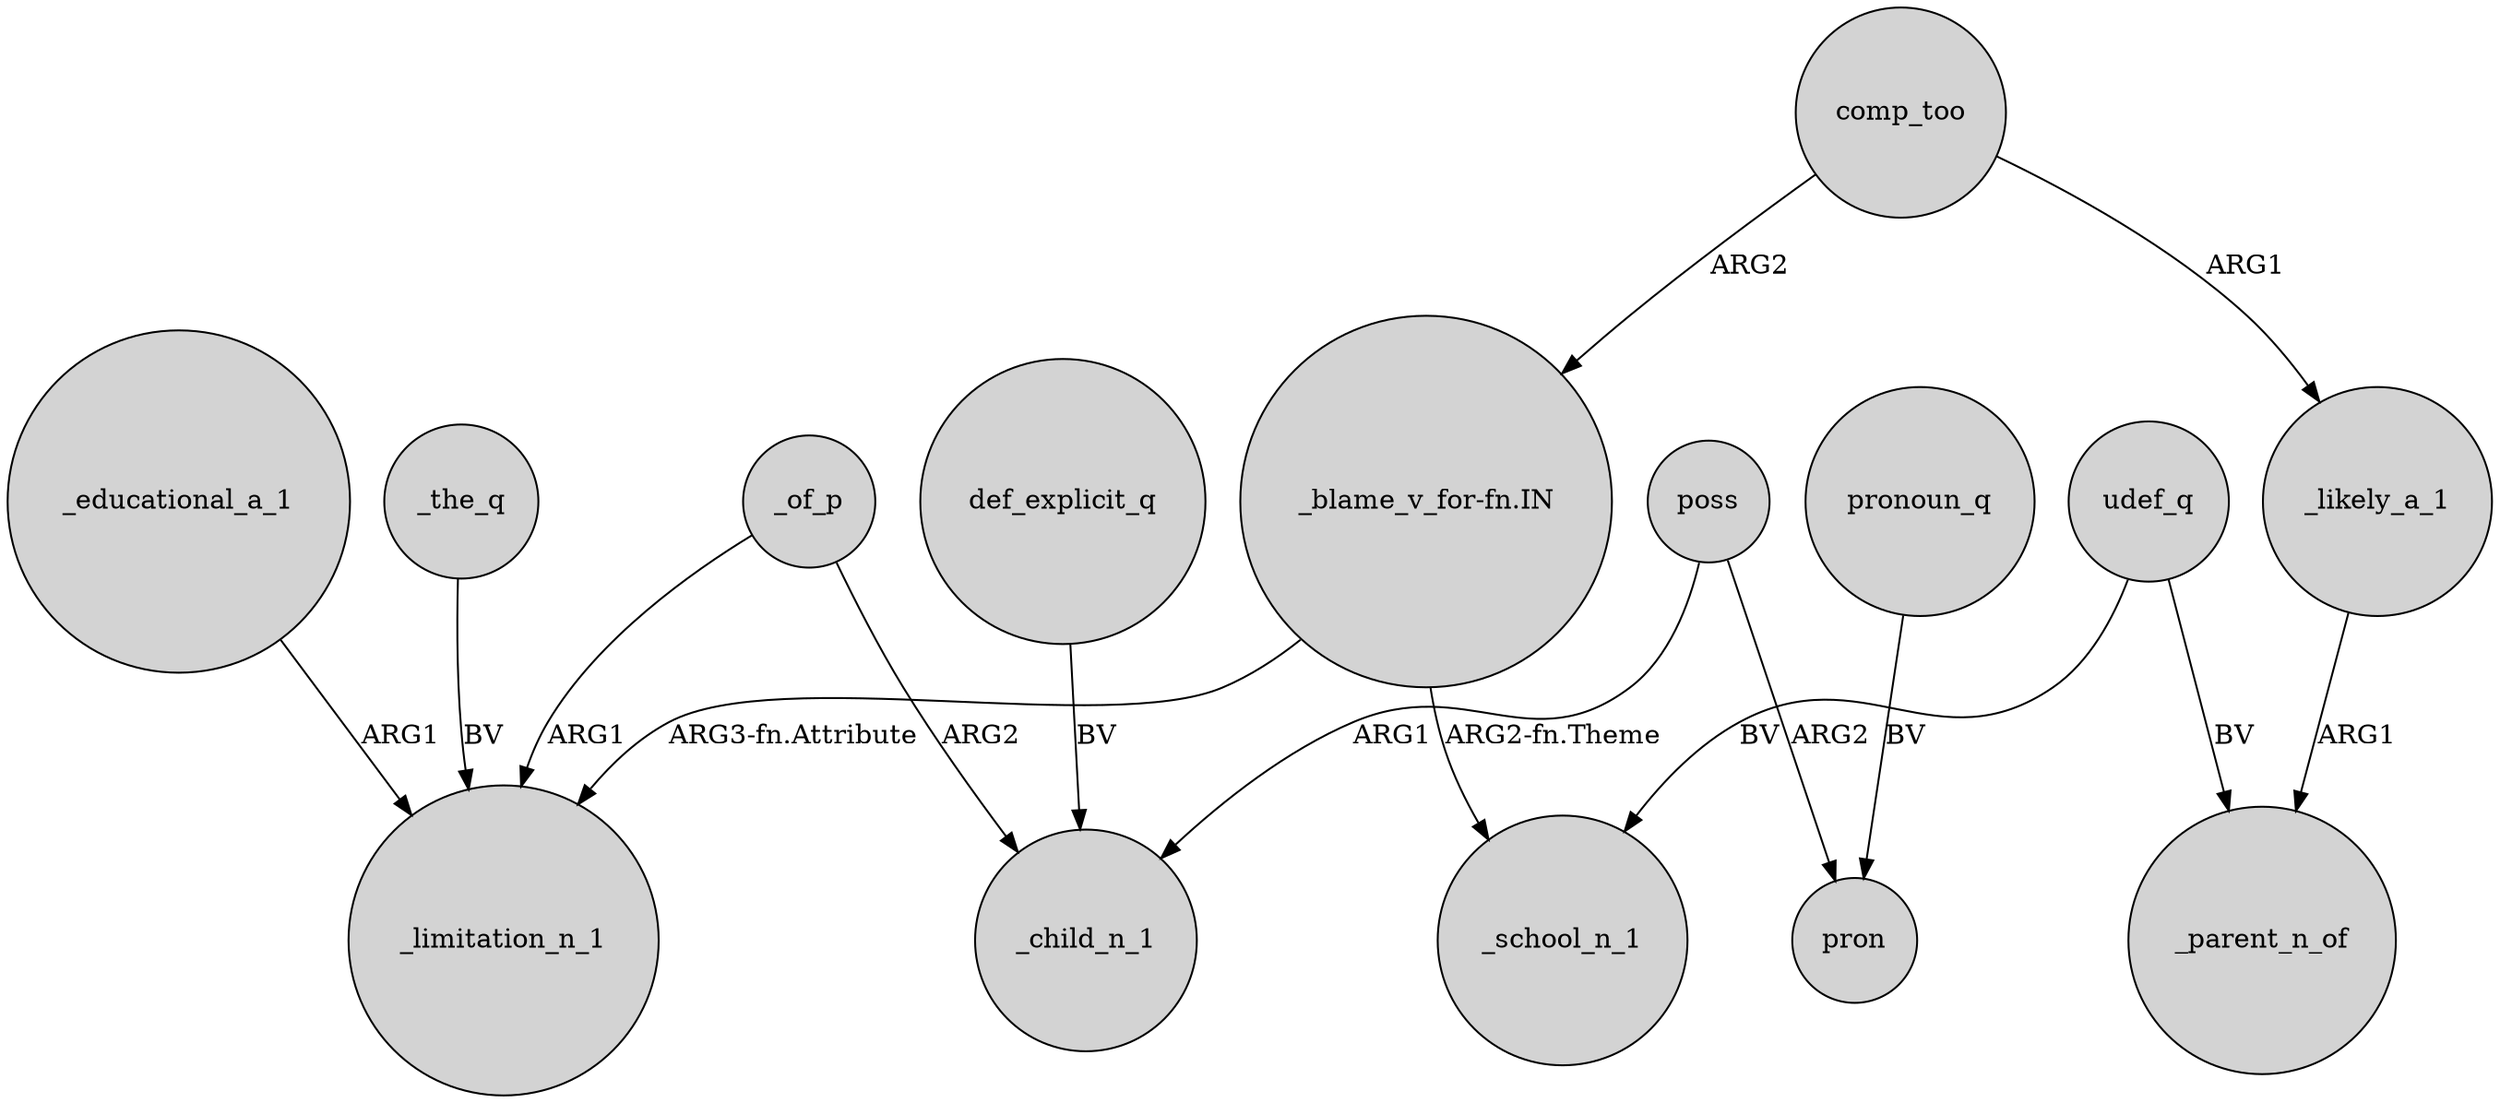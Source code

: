 digraph {
	node [shape=circle style=filled]
	comp_too -> "_blame_v_for-fn.IN" [label=ARG2]
	udef_q -> _parent_n_of [label=BV]
	_educational_a_1 -> _limitation_n_1 [label=ARG1]
	poss -> pron [label=ARG2]
	"_blame_v_for-fn.IN" -> _limitation_n_1 [label="ARG3-fn.Attribute"]
	pronoun_q -> pron [label=BV]
	poss -> _child_n_1 [label=ARG1]
	udef_q -> _school_n_1 [label=BV]
	_of_p -> _child_n_1 [label=ARG2]
	_the_q -> _limitation_n_1 [label=BV]
	_of_p -> _limitation_n_1 [label=ARG1]
	comp_too -> _likely_a_1 [label=ARG1]
	_likely_a_1 -> _parent_n_of [label=ARG1]
	"_blame_v_for-fn.IN" -> _school_n_1 [label="ARG2-fn.Theme"]
	def_explicit_q -> _child_n_1 [label=BV]
}
